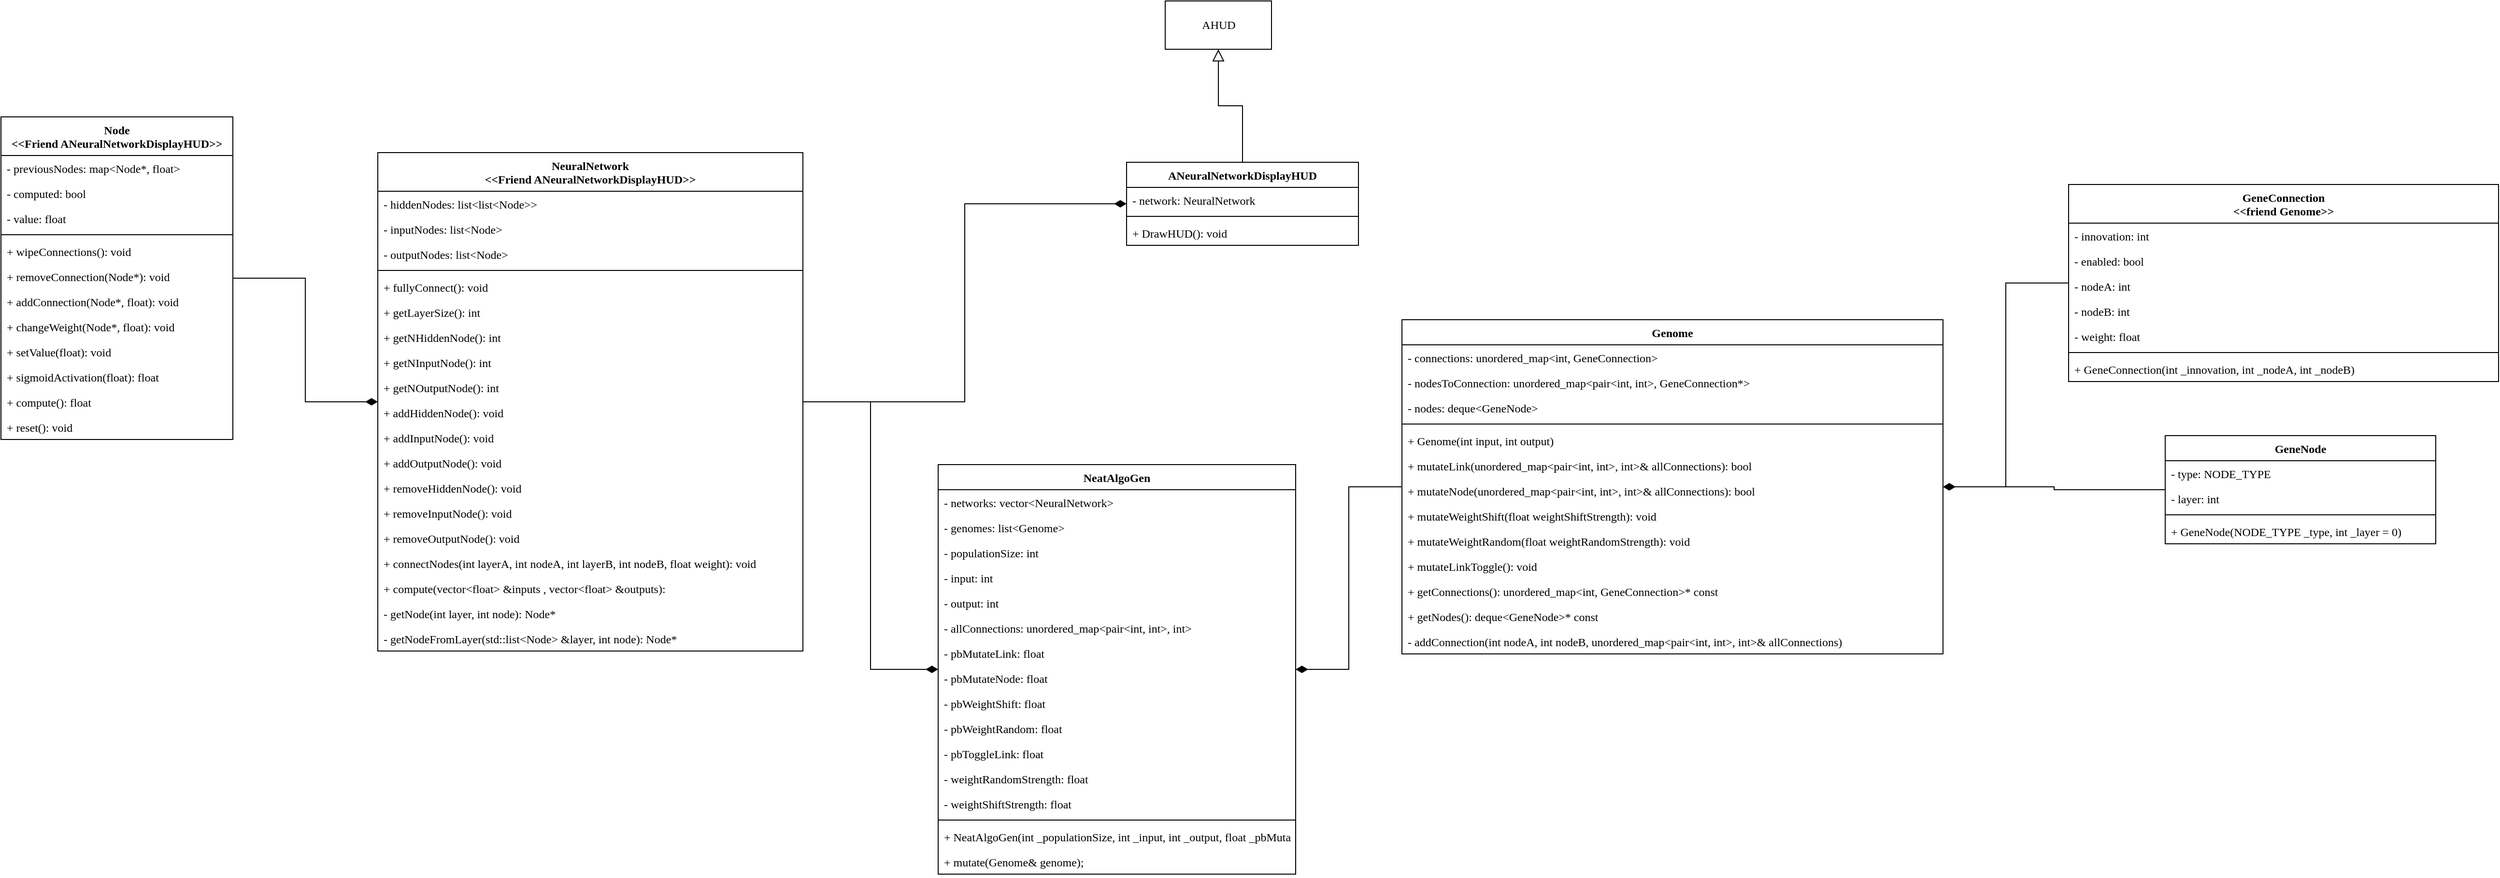 <mxfile version="20.3.0" type="device"><diagram id="WSgGE8QETpOJRl8HO7c7" name="Page-1"><mxGraphModel dx="2048" dy="764" grid="1" gridSize="10" guides="1" tooltips="1" connect="1" arrows="1" fold="1" page="1" pageScale="1" pageWidth="827" pageHeight="1169" math="0" shadow="0"><root><mxCell id="0"/><mxCell id="1" parent="0"/><mxCell id="bxSq_ZIeHMHqPIyLSi6P-27" style="edgeStyle=orthogonalEdgeStyle;rounded=0;orthogonalLoop=1;jettySize=auto;html=1;exitX=1;exitY=0.5;exitDx=0;exitDy=0;entryX=0;entryY=0.5;entryDx=0;entryDy=0;endArrow=diamondThin;endFill=1;endSize=10;fontFamily=Tahoma;fontSize=12;" parent="1" source="bxSq_ZIeHMHqPIyLSi6P-1" target="bxSq_ZIeHMHqPIyLSi6P-21" edge="1"><mxGeometry relative="1" as="geometry"/></mxCell><mxCell id="bxSq_ZIeHMHqPIyLSi6P-50" style="edgeStyle=orthogonalEdgeStyle;rounded=0;orthogonalLoop=1;jettySize=auto;html=1;exitX=1;exitY=0.5;exitDx=0;exitDy=0;entryX=0;entryY=0.5;entryDx=0;entryDy=0;endArrow=diamondThin;endFill=1;endSize=10;fontFamily=Tahoma;fontSize=12;" parent="1" source="bxSq_ZIeHMHqPIyLSi6P-1" target="bxSq_ZIeHMHqPIyLSi6P-42" edge="1"><mxGeometry relative="1" as="geometry"/></mxCell><mxCell id="bxSq_ZIeHMHqPIyLSi6P-1" value="NeuralNetwork&#10;&lt;&lt;Friend ANeuralNetworkDisplayHUD&gt;&gt;" style="swimlane;fontStyle=1;align=center;verticalAlign=top;childLayout=stackLayout;horizontal=1;startSize=40;horizontalStack=0;resizeParent=1;resizeParentMax=0;resizeLast=0;collapsible=1;marginBottom=0;fontFamily=Tahoma;fontSize=12;" parent="1" vertex="1"><mxGeometry x="-110" y="207" width="440" height="516" as="geometry"><mxRectangle x="60" y="203" width="260" height="40" as="alternateBounds"/></mxGeometry></mxCell><mxCell id="bxSq_ZIeHMHqPIyLSi6P-2" value="- hiddenNodes: list&lt;list&lt;Node&gt;&gt;" style="text;strokeColor=none;fillColor=none;align=left;verticalAlign=top;spacingLeft=4;spacingRight=4;overflow=hidden;rotatable=0;points=[[0,0.5],[1,0.5]];portConstraint=eastwest;fontFamily=Tahoma;fontSize=12;" parent="bxSq_ZIeHMHqPIyLSi6P-1" vertex="1"><mxGeometry y="40" width="440" height="26" as="geometry"/></mxCell><mxCell id="bxSq_ZIeHMHqPIyLSi6P-19" value="- inputNodes: list&lt;Node&gt;" style="text;strokeColor=none;fillColor=none;align=left;verticalAlign=top;spacingLeft=4;spacingRight=4;overflow=hidden;rotatable=0;points=[[0,0.5],[1,0.5]];portConstraint=eastwest;fontFamily=Tahoma;fontSize=12;" parent="bxSq_ZIeHMHqPIyLSi6P-1" vertex="1"><mxGeometry y="66" width="440" height="26" as="geometry"/></mxCell><mxCell id="bxSq_ZIeHMHqPIyLSi6P-20" value="- outputNodes: list&lt;Node&gt;" style="text;strokeColor=none;fillColor=none;align=left;verticalAlign=top;spacingLeft=4;spacingRight=4;overflow=hidden;rotatable=0;points=[[0,0.5],[1,0.5]];portConstraint=eastwest;fontFamily=Tahoma;fontSize=12;" parent="bxSq_ZIeHMHqPIyLSi6P-1" vertex="1"><mxGeometry y="92" width="440" height="26" as="geometry"/></mxCell><mxCell id="bxSq_ZIeHMHqPIyLSi6P-3" value="" style="line;strokeWidth=1;fillColor=none;align=left;verticalAlign=middle;spacingTop=-1;spacingLeft=3;spacingRight=3;rotatable=0;labelPosition=right;points=[];portConstraint=eastwest;fontFamily=Tahoma;fontSize=12;" parent="bxSq_ZIeHMHqPIyLSi6P-1" vertex="1"><mxGeometry y="118" width="440" height="8" as="geometry"/></mxCell><mxCell id="bxSq_ZIeHMHqPIyLSi6P-4" value="+ fullyConnect(): void" style="text;strokeColor=none;fillColor=none;align=left;verticalAlign=top;spacingLeft=4;spacingRight=4;overflow=hidden;rotatable=0;points=[[0,0.5],[1,0.5]];portConstraint=eastwest;fontFamily=Tahoma;fontSize=12;" parent="bxSq_ZIeHMHqPIyLSi6P-1" vertex="1"><mxGeometry y="126" width="440" height="26" as="geometry"/></mxCell><mxCell id="bxSq_ZIeHMHqPIyLSi6P-5" value="+ getLayerSize(): int" style="text;strokeColor=none;fillColor=none;align=left;verticalAlign=top;spacingLeft=4;spacingRight=4;overflow=hidden;rotatable=0;points=[[0,0.5],[1,0.5]];portConstraint=eastwest;fontFamily=Tahoma;fontSize=12;" parent="bxSq_ZIeHMHqPIyLSi6P-1" vertex="1"><mxGeometry y="152" width="440" height="26" as="geometry"/></mxCell><mxCell id="bxSq_ZIeHMHqPIyLSi6P-6" value="+ getNHiddenNode(): int" style="text;strokeColor=none;fillColor=none;align=left;verticalAlign=top;spacingLeft=4;spacingRight=4;overflow=hidden;rotatable=0;points=[[0,0.5],[1,0.5]];portConstraint=eastwest;fontFamily=Tahoma;fontSize=12;" parent="bxSq_ZIeHMHqPIyLSi6P-1" vertex="1"><mxGeometry y="178" width="440" height="26" as="geometry"/></mxCell><mxCell id="bxSq_ZIeHMHqPIyLSi6P-7" value="+ getNInputNode(): int" style="text;strokeColor=none;fillColor=none;align=left;verticalAlign=top;spacingLeft=4;spacingRight=4;overflow=hidden;rotatable=0;points=[[0,0.5],[1,0.5]];portConstraint=eastwest;fontFamily=Tahoma;fontSize=12;" parent="bxSq_ZIeHMHqPIyLSi6P-1" vertex="1"><mxGeometry y="204" width="440" height="26" as="geometry"/></mxCell><mxCell id="bxSq_ZIeHMHqPIyLSi6P-8" value="+ getNOutputNode(): int" style="text;strokeColor=none;fillColor=none;align=left;verticalAlign=top;spacingLeft=4;spacingRight=4;overflow=hidden;rotatable=0;points=[[0,0.5],[1,0.5]];portConstraint=eastwest;fontFamily=Tahoma;fontSize=12;" parent="bxSq_ZIeHMHqPIyLSi6P-1" vertex="1"><mxGeometry y="230" width="440" height="26" as="geometry"/></mxCell><mxCell id="bxSq_ZIeHMHqPIyLSi6P-9" value="+ addHiddenNode(): void" style="text;strokeColor=none;fillColor=none;align=left;verticalAlign=top;spacingLeft=4;spacingRight=4;overflow=hidden;rotatable=0;points=[[0,0.5],[1,0.5]];portConstraint=eastwest;fontFamily=Tahoma;fontSize=12;" parent="bxSq_ZIeHMHqPIyLSi6P-1" vertex="1"><mxGeometry y="256" width="440" height="26" as="geometry"/></mxCell><mxCell id="bxSq_ZIeHMHqPIyLSi6P-10" value="+ addInputNode(): void" style="text;strokeColor=none;fillColor=none;align=left;verticalAlign=top;spacingLeft=4;spacingRight=4;overflow=hidden;rotatable=0;points=[[0,0.5],[1,0.5]];portConstraint=eastwest;fontFamily=Tahoma;fontSize=12;" parent="bxSq_ZIeHMHqPIyLSi6P-1" vertex="1"><mxGeometry y="282" width="440" height="26" as="geometry"/></mxCell><mxCell id="bxSq_ZIeHMHqPIyLSi6P-11" value="+ addOutputNode(): void" style="text;strokeColor=none;fillColor=none;align=left;verticalAlign=top;spacingLeft=4;spacingRight=4;overflow=hidden;rotatable=0;points=[[0,0.5],[1,0.5]];portConstraint=eastwest;fontFamily=Tahoma;fontSize=12;" parent="bxSq_ZIeHMHqPIyLSi6P-1" vertex="1"><mxGeometry y="308" width="440" height="26" as="geometry"/></mxCell><mxCell id="bxSq_ZIeHMHqPIyLSi6P-12" value="+ removeHiddenNode(): void" style="text;strokeColor=none;fillColor=none;align=left;verticalAlign=top;spacingLeft=4;spacingRight=4;overflow=hidden;rotatable=0;points=[[0,0.5],[1,0.5]];portConstraint=eastwest;fontFamily=Tahoma;fontSize=12;" parent="bxSq_ZIeHMHqPIyLSi6P-1" vertex="1"><mxGeometry y="334" width="440" height="26" as="geometry"/></mxCell><mxCell id="bxSq_ZIeHMHqPIyLSi6P-13" value="+ removeInputNode(): void" style="text;strokeColor=none;fillColor=none;align=left;verticalAlign=top;spacingLeft=4;spacingRight=4;overflow=hidden;rotatable=0;points=[[0,0.5],[1,0.5]];portConstraint=eastwest;fontFamily=Tahoma;fontSize=12;" parent="bxSq_ZIeHMHqPIyLSi6P-1" vertex="1"><mxGeometry y="360" width="440" height="26" as="geometry"/></mxCell><mxCell id="bxSq_ZIeHMHqPIyLSi6P-14" value="+ removeOutputNode(): void" style="text;strokeColor=none;fillColor=none;align=left;verticalAlign=top;spacingLeft=4;spacingRight=4;overflow=hidden;rotatable=0;points=[[0,0.5],[1,0.5]];portConstraint=eastwest;fontFamily=Tahoma;fontSize=12;" parent="bxSq_ZIeHMHqPIyLSi6P-1" vertex="1"><mxGeometry y="386" width="440" height="26" as="geometry"/></mxCell><mxCell id="bxSq_ZIeHMHqPIyLSi6P-15" value="+ connectNodes(int layerA, int nodeA, int layerB, int nodeB, float weight): void" style="text;strokeColor=none;fillColor=none;align=left;verticalAlign=top;spacingLeft=4;spacingRight=4;overflow=hidden;rotatable=0;points=[[0,0.5],[1,0.5]];portConstraint=eastwest;fontFamily=Tahoma;fontSize=12;" parent="bxSq_ZIeHMHqPIyLSi6P-1" vertex="1"><mxGeometry y="412" width="440" height="26" as="geometry"/></mxCell><mxCell id="bxSq_ZIeHMHqPIyLSi6P-16" value="+ compute(vector&lt;float&gt; &amp;inputs , vector&lt;float&gt; &amp;outputs): " style="text;strokeColor=none;fillColor=none;align=left;verticalAlign=top;spacingLeft=4;spacingRight=4;overflow=hidden;rotatable=0;points=[[0,0.5],[1,0.5]];portConstraint=eastwest;fontFamily=Tahoma;fontSize=12;" parent="bxSq_ZIeHMHqPIyLSi6P-1" vertex="1"><mxGeometry y="438" width="440" height="26" as="geometry"/></mxCell><mxCell id="bxSq_ZIeHMHqPIyLSi6P-17" value="- getNode(int layer, int node): Node*" style="text;strokeColor=none;fillColor=none;align=left;verticalAlign=top;spacingLeft=4;spacingRight=4;overflow=hidden;rotatable=0;points=[[0,0.5],[1,0.5]];portConstraint=eastwest;fontFamily=Tahoma;fontSize=12;" parent="bxSq_ZIeHMHqPIyLSi6P-1" vertex="1"><mxGeometry y="464" width="440" height="26" as="geometry"/></mxCell><mxCell id="bxSq_ZIeHMHqPIyLSi6P-18" value="- getNodeFromLayer(std::list&lt;Node&gt; &amp;layer, int node): Node*" style="text;strokeColor=none;fillColor=none;align=left;verticalAlign=top;spacingLeft=4;spacingRight=4;overflow=hidden;rotatable=0;points=[[0,0.5],[1,0.5]];portConstraint=eastwest;fontFamily=Tahoma;fontSize=12;" parent="bxSq_ZIeHMHqPIyLSi6P-1" vertex="1"><mxGeometry y="490" width="440" height="26" as="geometry"/></mxCell><mxCell id="bxSq_ZIeHMHqPIyLSi6P-26" value="" style="edgeStyle=orthogonalEdgeStyle;rounded=0;orthogonalLoop=1;jettySize=auto;html=1;endArrow=block;endFill=0;endSize=10;fontFamily=Tahoma;fontSize=12;" parent="1" source="bxSq_ZIeHMHqPIyLSi6P-21" target="bxSq_ZIeHMHqPIyLSi6P-25" edge="1"><mxGeometry relative="1" as="geometry"/></mxCell><mxCell id="bxSq_ZIeHMHqPIyLSi6P-21" value="ANeuralNetworkDisplayHUD" style="swimlane;fontStyle=1;align=center;verticalAlign=top;childLayout=stackLayout;horizontal=1;startSize=26;horizontalStack=0;resizeParent=1;resizeParentMax=0;resizeLast=0;collapsible=1;marginBottom=0;fontFamily=Tahoma;fontSize=12;" parent="1" vertex="1"><mxGeometry x="665" y="217" width="240" height="86" as="geometry"><mxRectangle x="665" y="217" width="190" height="26" as="alternateBounds"/></mxGeometry></mxCell><mxCell id="bxSq_ZIeHMHqPIyLSi6P-22" value="- network: NeuralNetwork " style="text;strokeColor=none;fillColor=none;align=left;verticalAlign=top;spacingLeft=4;spacingRight=4;overflow=hidden;rotatable=0;points=[[0,0.5],[1,0.5]];portConstraint=eastwest;fontFamily=Tahoma;fontSize=12;" parent="bxSq_ZIeHMHqPIyLSi6P-21" vertex="1"><mxGeometry y="26" width="240" height="26" as="geometry"/></mxCell><mxCell id="bxSq_ZIeHMHqPIyLSi6P-23" value="" style="line;strokeWidth=1;fillColor=none;align=left;verticalAlign=middle;spacingTop=-1;spacingLeft=3;spacingRight=3;rotatable=0;labelPosition=right;points=[];portConstraint=eastwest;fontFamily=Tahoma;fontSize=12;" parent="bxSq_ZIeHMHqPIyLSi6P-21" vertex="1"><mxGeometry y="52" width="240" height="8" as="geometry"/></mxCell><mxCell id="bxSq_ZIeHMHqPIyLSi6P-24" value="+ DrawHUD(): void" style="text;strokeColor=none;fillColor=none;align=left;verticalAlign=top;spacingLeft=4;spacingRight=4;overflow=hidden;rotatable=0;points=[[0,0.5],[1,0.5]];portConstraint=eastwest;fontFamily=Tahoma;fontSize=12;" parent="bxSq_ZIeHMHqPIyLSi6P-21" vertex="1"><mxGeometry y="60" width="240" height="26" as="geometry"/></mxCell><mxCell id="bxSq_ZIeHMHqPIyLSi6P-25" value="AHUD" style="html=1;fontFamily=Tahoma;fontSize=12;" parent="1" vertex="1"><mxGeometry x="705" y="50" width="110" height="50" as="geometry"/></mxCell><mxCell id="bxSq_ZIeHMHqPIyLSi6P-41" style="edgeStyle=orthogonalEdgeStyle;rounded=0;orthogonalLoop=1;jettySize=auto;html=1;exitX=1;exitY=0.5;exitDx=0;exitDy=0;entryX=0;entryY=0.5;entryDx=0;entryDy=0;endArrow=diamondThin;endFill=1;endSize=10;fontFamily=Tahoma;fontSize=12;" parent="1" source="bxSq_ZIeHMHqPIyLSi6P-28" target="bxSq_ZIeHMHqPIyLSi6P-1" edge="1"><mxGeometry relative="1" as="geometry"/></mxCell><mxCell id="bxSq_ZIeHMHqPIyLSi6P-28" value="Node&#10;&lt;&lt;Friend ANeuralNetworkDisplayHUD&gt;&gt;" style="swimlane;fontStyle=1;align=center;verticalAlign=top;childLayout=stackLayout;horizontal=1;startSize=40;horizontalStack=0;resizeParent=1;resizeParentMax=0;resizeLast=0;collapsible=1;marginBottom=0;fontFamily=Tahoma;fontSize=12;" parent="1" vertex="1"><mxGeometry x="-500" y="170" width="240" height="334" as="geometry"><mxRectangle x="-300" y="190" width="260" height="40" as="alternateBounds"/></mxGeometry></mxCell><mxCell id="bxSq_ZIeHMHqPIyLSi6P-29" value="- previousNodes: map&lt;Node*, float&gt;" style="text;strokeColor=none;fillColor=none;align=left;verticalAlign=top;spacingLeft=4;spacingRight=4;overflow=hidden;rotatable=0;points=[[0,0.5],[1,0.5]];portConstraint=eastwest;fontFamily=Tahoma;fontSize=12;" parent="bxSq_ZIeHMHqPIyLSi6P-28" vertex="1"><mxGeometry y="40" width="240" height="26" as="geometry"/></mxCell><mxCell id="bxSq_ZIeHMHqPIyLSi6P-39" value="- computed: bool" style="text;strokeColor=none;fillColor=none;align=left;verticalAlign=top;spacingLeft=4;spacingRight=4;overflow=hidden;rotatable=0;points=[[0,0.5],[1,0.5]];portConstraint=eastwest;fontFamily=Tahoma;fontSize=12;" parent="bxSq_ZIeHMHqPIyLSi6P-28" vertex="1"><mxGeometry y="66" width="240" height="26" as="geometry"/></mxCell><mxCell id="bxSq_ZIeHMHqPIyLSi6P-40" value="- value: float" style="text;strokeColor=none;fillColor=none;align=left;verticalAlign=top;spacingLeft=4;spacingRight=4;overflow=hidden;rotatable=0;points=[[0,0.5],[1,0.5]];portConstraint=eastwest;fontFamily=Tahoma;fontSize=12;" parent="bxSq_ZIeHMHqPIyLSi6P-28" vertex="1"><mxGeometry y="92" width="240" height="26" as="geometry"/></mxCell><mxCell id="bxSq_ZIeHMHqPIyLSi6P-30" value="" style="line;strokeWidth=1;fillColor=none;align=left;verticalAlign=middle;spacingTop=-1;spacingLeft=3;spacingRight=3;rotatable=0;labelPosition=right;points=[];portConstraint=eastwest;fontFamily=Tahoma;fontSize=12;" parent="bxSq_ZIeHMHqPIyLSi6P-28" vertex="1"><mxGeometry y="118" width="240" height="8" as="geometry"/></mxCell><mxCell id="bxSq_ZIeHMHqPIyLSi6P-31" value="+ wipeConnections(): void" style="text;strokeColor=none;fillColor=none;align=left;verticalAlign=top;spacingLeft=4;spacingRight=4;overflow=hidden;rotatable=0;points=[[0,0.5],[1,0.5]];portConstraint=eastwest;fontFamily=Tahoma;fontSize=12;" parent="bxSq_ZIeHMHqPIyLSi6P-28" vertex="1"><mxGeometry y="126" width="240" height="26" as="geometry"/></mxCell><mxCell id="bxSq_ZIeHMHqPIyLSi6P-32" value="+ removeConnection(Node*): void" style="text;strokeColor=none;fillColor=none;align=left;verticalAlign=top;spacingLeft=4;spacingRight=4;overflow=hidden;rotatable=0;points=[[0,0.5],[1,0.5]];portConstraint=eastwest;fontFamily=Tahoma;fontSize=12;" parent="bxSq_ZIeHMHqPIyLSi6P-28" vertex="1"><mxGeometry y="152" width="240" height="26" as="geometry"/></mxCell><mxCell id="bxSq_ZIeHMHqPIyLSi6P-33" value="+ addConnection(Node*, float): void" style="text;strokeColor=none;fillColor=none;align=left;verticalAlign=top;spacingLeft=4;spacingRight=4;overflow=hidden;rotatable=0;points=[[0,0.5],[1,0.5]];portConstraint=eastwest;fontFamily=Tahoma;fontSize=12;" parent="bxSq_ZIeHMHqPIyLSi6P-28" vertex="1"><mxGeometry y="178" width="240" height="26" as="geometry"/></mxCell><mxCell id="bxSq_ZIeHMHqPIyLSi6P-34" value="+ changeWeight(Node*, float): void" style="text;strokeColor=none;fillColor=none;align=left;verticalAlign=top;spacingLeft=4;spacingRight=4;overflow=hidden;rotatable=0;points=[[0,0.5],[1,0.5]];portConstraint=eastwest;fontFamily=Tahoma;fontSize=12;" parent="bxSq_ZIeHMHqPIyLSi6P-28" vertex="1"><mxGeometry y="204" width="240" height="26" as="geometry"/></mxCell><mxCell id="bxSq_ZIeHMHqPIyLSi6P-35" value="+ setValue(float): void" style="text;strokeColor=none;fillColor=none;align=left;verticalAlign=top;spacingLeft=4;spacingRight=4;overflow=hidden;rotatable=0;points=[[0,0.5],[1,0.5]];portConstraint=eastwest;fontFamily=Tahoma;fontSize=12;" parent="bxSq_ZIeHMHqPIyLSi6P-28" vertex="1"><mxGeometry y="230" width="240" height="26" as="geometry"/></mxCell><mxCell id="bxSq_ZIeHMHqPIyLSi6P-36" value="+ sigmoidActivation(float): float" style="text;strokeColor=none;fillColor=none;align=left;verticalAlign=top;spacingLeft=4;spacingRight=4;overflow=hidden;rotatable=0;points=[[0,0.5],[1,0.5]];portConstraint=eastwest;fontFamily=Tahoma;fontSize=12;" parent="bxSq_ZIeHMHqPIyLSi6P-28" vertex="1"><mxGeometry y="256" width="240" height="26" as="geometry"/></mxCell><mxCell id="bxSq_ZIeHMHqPIyLSi6P-37" value="+ compute(): float" style="text;strokeColor=none;fillColor=none;align=left;verticalAlign=top;spacingLeft=4;spacingRight=4;overflow=hidden;rotatable=0;points=[[0,0.5],[1,0.5]];portConstraint=eastwest;fontFamily=Tahoma;fontSize=12;" parent="bxSq_ZIeHMHqPIyLSi6P-28" vertex="1"><mxGeometry y="282" width="240" height="26" as="geometry"/></mxCell><mxCell id="bxSq_ZIeHMHqPIyLSi6P-38" value="+ reset(): void" style="text;strokeColor=none;fillColor=none;align=left;verticalAlign=top;spacingLeft=4;spacingRight=4;overflow=hidden;rotatable=0;points=[[0,0.5],[1,0.5]];portConstraint=eastwest;fontFamily=Tahoma;fontSize=12;" parent="bxSq_ZIeHMHqPIyLSi6P-28" vertex="1"><mxGeometry y="308" width="240" height="26" as="geometry"/></mxCell><mxCell id="bxSq_ZIeHMHqPIyLSi6P-42" value="NeatAlgoGen" style="swimlane;fontStyle=1;align=center;verticalAlign=top;childLayout=stackLayout;horizontal=1;startSize=26;horizontalStack=0;resizeParent=1;resizeParentMax=0;resizeLast=0;collapsible=1;marginBottom=0;fontFamily=Tahoma;fontSize=12;" parent="1" vertex="1"><mxGeometry x="470" y="530" width="370" height="424" as="geometry"><mxRectangle x="460" y="370" width="110" height="26" as="alternateBounds"/></mxGeometry></mxCell><mxCell id="bxSq_ZIeHMHqPIyLSi6P-43" value="- networks: vector&lt;NeuralNetwork&gt;" style="text;strokeColor=none;fillColor=none;align=left;verticalAlign=top;spacingLeft=4;spacingRight=4;overflow=hidden;rotatable=0;points=[[0,0.5],[1,0.5]];portConstraint=eastwest;fontFamily=Tahoma;fontSize=12;" parent="bxSq_ZIeHMHqPIyLSi6P-42" vertex="1"><mxGeometry y="26" width="370" height="26" as="geometry"/></mxCell><mxCell id="bxSq_ZIeHMHqPIyLSi6P-46" value="- genomes: list&lt;Genome&gt;" style="text;strokeColor=none;fillColor=none;align=left;verticalAlign=top;spacingLeft=4;spacingRight=4;overflow=hidden;rotatable=0;points=[[0,0.5],[1,0.5]];portConstraint=eastwest;fontFamily=Tahoma;fontSize=12;" parent="bxSq_ZIeHMHqPIyLSi6P-42" vertex="1"><mxGeometry y="52" width="370" height="26" as="geometry"/></mxCell><mxCell id="bxSq_ZIeHMHqPIyLSi6P-47" value="- populationSize: int" style="text;strokeColor=none;fillColor=none;align=left;verticalAlign=top;spacingLeft=4;spacingRight=4;overflow=hidden;rotatable=0;points=[[0,0.5],[1,0.5]];portConstraint=eastwest;fontFamily=Tahoma;fontSize=12;" parent="bxSq_ZIeHMHqPIyLSi6P-42" vertex="1"><mxGeometry y="78" width="370" height="26" as="geometry"/></mxCell><mxCell id="bxSq_ZIeHMHqPIyLSi6P-48" value="- input: int" style="text;strokeColor=none;fillColor=none;align=left;verticalAlign=top;spacingLeft=4;spacingRight=4;overflow=hidden;rotatable=0;points=[[0,0.5],[1,0.5]];portConstraint=eastwest;fontFamily=Tahoma;fontSize=12;" parent="bxSq_ZIeHMHqPIyLSi6P-42" vertex="1"><mxGeometry y="104" width="370" height="26" as="geometry"/></mxCell><mxCell id="bxSq_ZIeHMHqPIyLSi6P-49" value="- output: int" style="text;strokeColor=none;fillColor=none;align=left;verticalAlign=top;spacingLeft=4;spacingRight=4;overflow=hidden;rotatable=0;points=[[0,0.5],[1,0.5]];portConstraint=eastwest;fontFamily=Tahoma;fontSize=12;" parent="bxSq_ZIeHMHqPIyLSi6P-42" vertex="1"><mxGeometry y="130" width="370" height="26" as="geometry"/></mxCell><mxCell id="epjT_9C1XHrGTIu-Kdf--7" value="- allConnections: unordered_map&lt;pair&lt;int, int&gt;, int&gt;" style="text;strokeColor=none;fillColor=none;align=left;verticalAlign=top;spacingLeft=4;spacingRight=4;overflow=hidden;rotatable=0;points=[[0,0.5],[1,0.5]];portConstraint=eastwest;fontFamily=Tahoma;fontSize=12;" vertex="1" parent="bxSq_ZIeHMHqPIyLSi6P-42"><mxGeometry y="156" width="370" height="26" as="geometry"/></mxCell><mxCell id="epjT_9C1XHrGTIu-Kdf--9" value="- pbMutateLink: float" style="text;strokeColor=none;fillColor=none;align=left;verticalAlign=top;spacingLeft=4;spacingRight=4;overflow=hidden;rotatable=0;points=[[0,0.5],[1,0.5]];portConstraint=eastwest;fontFamily=Tahoma;fontSize=12;" vertex="1" parent="bxSq_ZIeHMHqPIyLSi6P-42"><mxGeometry y="182" width="370" height="26" as="geometry"/></mxCell><mxCell id="epjT_9C1XHrGTIu-Kdf--10" value="- pbMutateNode: float" style="text;strokeColor=none;fillColor=none;align=left;verticalAlign=top;spacingLeft=4;spacingRight=4;overflow=hidden;rotatable=0;points=[[0,0.5],[1,0.5]];portConstraint=eastwest;fontFamily=Tahoma;fontSize=12;" vertex="1" parent="bxSq_ZIeHMHqPIyLSi6P-42"><mxGeometry y="208" width="370" height="26" as="geometry"/></mxCell><mxCell id="epjT_9C1XHrGTIu-Kdf--11" value="- pbWeightShift: float" style="text;strokeColor=none;fillColor=none;align=left;verticalAlign=top;spacingLeft=4;spacingRight=4;overflow=hidden;rotatable=0;points=[[0,0.5],[1,0.5]];portConstraint=eastwest;fontFamily=Tahoma;fontSize=12;" vertex="1" parent="bxSq_ZIeHMHqPIyLSi6P-42"><mxGeometry y="234" width="370" height="26" as="geometry"/></mxCell><mxCell id="epjT_9C1XHrGTIu-Kdf--12" value="- pbWeightRandom: float" style="text;strokeColor=none;fillColor=none;align=left;verticalAlign=top;spacingLeft=4;spacingRight=4;overflow=hidden;rotatable=0;points=[[0,0.5],[1,0.5]];portConstraint=eastwest;fontFamily=Tahoma;fontSize=12;" vertex="1" parent="bxSq_ZIeHMHqPIyLSi6P-42"><mxGeometry y="260" width="370" height="26" as="geometry"/></mxCell><mxCell id="epjT_9C1XHrGTIu-Kdf--13" value="- pbToggleLink: float" style="text;strokeColor=none;fillColor=none;align=left;verticalAlign=top;spacingLeft=4;spacingRight=4;overflow=hidden;rotatable=0;points=[[0,0.5],[1,0.5]];portConstraint=eastwest;fontFamily=Tahoma;fontSize=12;" vertex="1" parent="bxSq_ZIeHMHqPIyLSi6P-42"><mxGeometry y="286" width="370" height="26" as="geometry"/></mxCell><mxCell id="epjT_9C1XHrGTIu-Kdf--14" value="- weightRandomStrength: float" style="text;strokeColor=none;fillColor=none;align=left;verticalAlign=top;spacingLeft=4;spacingRight=4;overflow=hidden;rotatable=0;points=[[0,0.5],[1,0.5]];portConstraint=eastwest;fontFamily=Tahoma;fontSize=12;" vertex="1" parent="bxSq_ZIeHMHqPIyLSi6P-42"><mxGeometry y="312" width="370" height="26" as="geometry"/></mxCell><mxCell id="epjT_9C1XHrGTIu-Kdf--15" value="- weightShiftStrength: float" style="text;strokeColor=none;fillColor=none;align=left;verticalAlign=top;spacingLeft=4;spacingRight=4;overflow=hidden;rotatable=0;points=[[0,0.5],[1,0.5]];portConstraint=eastwest;fontFamily=Tahoma;fontSize=12;" vertex="1" parent="bxSq_ZIeHMHqPIyLSi6P-42"><mxGeometry y="338" width="370" height="26" as="geometry"/></mxCell><mxCell id="bxSq_ZIeHMHqPIyLSi6P-44" value="" style="line;strokeWidth=1;fillColor=none;align=left;verticalAlign=middle;spacingTop=-1;spacingLeft=3;spacingRight=3;rotatable=0;labelPosition=right;points=[];portConstraint=eastwest;fontFamily=Tahoma;fontSize=12;" parent="bxSq_ZIeHMHqPIyLSi6P-42" vertex="1"><mxGeometry y="364" width="370" height="8" as="geometry"/></mxCell><mxCell id="bxSq_ZIeHMHqPIyLSi6P-45" value="+ NeatAlgoGen(int _populationSize, int _input, int _output, float _pbMutateLink, float _pbMutateNode, float _pbWeightShift, float _pbWeightRandom, float _pbToggleLink, float _weightShiftStrength, float _weightRandomStrength)" style="text;strokeColor=none;fillColor=none;align=left;verticalAlign=top;spacingLeft=4;spacingRight=4;overflow=hidden;rotatable=0;points=[[0,0.5],[1,0.5]];portConstraint=eastwest;fontFamily=Tahoma;fontSize=12;" parent="bxSq_ZIeHMHqPIyLSi6P-42" vertex="1"><mxGeometry y="372" width="370" height="26" as="geometry"/></mxCell><mxCell id="epjT_9C1XHrGTIu-Kdf--16" value="+ mutate(Genome&amp; genome);" style="text;strokeColor=none;fillColor=none;align=left;verticalAlign=top;spacingLeft=4;spacingRight=4;overflow=hidden;rotatable=0;points=[[0,0.5],[1,0.5]];portConstraint=eastwest;fontFamily=Tahoma;fontSize=12;" vertex="1" parent="bxSq_ZIeHMHqPIyLSi6P-42"><mxGeometry y="398" width="370" height="26" as="geometry"/></mxCell><mxCell id="bxSq_ZIeHMHqPIyLSi6P-60" style="edgeStyle=orthogonalEdgeStyle;rounded=0;orthogonalLoop=1;jettySize=auto;html=1;exitX=0;exitY=0.5;exitDx=0;exitDy=0;endArrow=diamondThin;endFill=1;endSize=10;fontFamily=Tahoma;fontSize=12;" parent="1" source="bxSq_ZIeHMHqPIyLSi6P-51" target="bxSq_ZIeHMHqPIyLSi6P-42" edge="1"><mxGeometry relative="1" as="geometry"/></mxCell><mxCell id="bxSq_ZIeHMHqPIyLSi6P-51" value="Genome" style="swimlane;fontStyle=1;align=center;verticalAlign=top;childLayout=stackLayout;horizontal=1;startSize=26;horizontalStack=0;resizeParent=1;resizeParentMax=0;resizeLast=0;collapsible=1;marginBottom=0;fontFamily=Tahoma;fontSize=12;" parent="1" vertex="1"><mxGeometry x="950" y="380" width="560" height="346" as="geometry"><mxRectangle x="990" y="380" width="80" height="26" as="alternateBounds"/></mxGeometry></mxCell><mxCell id="bxSq_ZIeHMHqPIyLSi6P-52" value="- connections: unordered_map&lt;int, GeneConnection&gt;" style="text;strokeColor=none;fillColor=none;align=left;verticalAlign=top;spacingLeft=4;spacingRight=4;overflow=hidden;rotatable=0;points=[[0,0.5],[1,0.5]];portConstraint=eastwest;fontFamily=Tahoma;fontSize=12;" parent="bxSq_ZIeHMHqPIyLSi6P-51" vertex="1"><mxGeometry y="26" width="560" height="26" as="geometry"/></mxCell><mxCell id="bxSq_ZIeHMHqPIyLSi6P-55" value="- nodesToConnection: unordered_map&lt;pair&lt;int, int&gt;, GeneConnection*&gt;" style="text;strokeColor=none;fillColor=none;align=left;verticalAlign=top;spacingLeft=4;spacingRight=4;overflow=hidden;rotatable=0;points=[[0,0.5],[1,0.5]];portConstraint=eastwest;fontFamily=Tahoma;fontSize=12;" parent="bxSq_ZIeHMHqPIyLSi6P-51" vertex="1"><mxGeometry y="52" width="560" height="26" as="geometry"/></mxCell><mxCell id="epjT_9C1XHrGTIu-Kdf--2" value="- nodes: deque&lt;GeneNode&gt;" style="text;strokeColor=none;fillColor=none;align=left;verticalAlign=top;spacingLeft=4;spacingRight=4;overflow=hidden;rotatable=0;points=[[0,0.5],[1,0.5]];portConstraint=eastwest;fontFamily=Tahoma;fontSize=12;" vertex="1" parent="bxSq_ZIeHMHqPIyLSi6P-51"><mxGeometry y="78" width="560" height="26" as="geometry"/></mxCell><mxCell id="bxSq_ZIeHMHqPIyLSi6P-53" value="" style="line;strokeWidth=1;fillColor=none;align=left;verticalAlign=middle;spacingTop=-1;spacingLeft=3;spacingRight=3;rotatable=0;labelPosition=right;points=[];portConstraint=eastwest;fontFamily=Tahoma;fontSize=12;" parent="bxSq_ZIeHMHqPIyLSi6P-51" vertex="1"><mxGeometry y="104" width="560" height="8" as="geometry"/></mxCell><mxCell id="bxSq_ZIeHMHqPIyLSi6P-54" value="+ Genome(int input, int output)" style="text;strokeColor=none;fillColor=none;align=left;verticalAlign=top;spacingLeft=4;spacingRight=4;overflow=hidden;rotatable=0;points=[[0,0.5],[1,0.5]];portConstraint=eastwest;fontFamily=Tahoma;fontSize=12;" parent="bxSq_ZIeHMHqPIyLSi6P-51" vertex="1"><mxGeometry y="112" width="560" height="26" as="geometry"/></mxCell><mxCell id="bxSq_ZIeHMHqPIyLSi6P-56" value="+ mutateLink(unordered_map&lt;pair&lt;int, int&gt;, int&gt;&amp; allConnections): bool" style="text;strokeColor=none;fillColor=none;align=left;verticalAlign=top;spacingLeft=4;spacingRight=4;overflow=hidden;rotatable=0;points=[[0,0.5],[1,0.5]];portConstraint=eastwest;fontFamily=Tahoma;fontSize=12;" parent="bxSq_ZIeHMHqPIyLSi6P-51" vertex="1"><mxGeometry y="138" width="560" height="26" as="geometry"/></mxCell><mxCell id="bxSq_ZIeHMHqPIyLSi6P-57" value="+ mutateNode(unordered_map&lt;pair&lt;int, int&gt;, int&gt;&amp; allConnections): bool" style="text;strokeColor=none;fillColor=none;align=left;verticalAlign=top;spacingLeft=4;spacingRight=4;overflow=hidden;rotatable=0;points=[[0,0.5],[1,0.5]];portConstraint=eastwest;fontFamily=Tahoma;fontSize=12;" parent="bxSq_ZIeHMHqPIyLSi6P-51" vertex="1"><mxGeometry y="164" width="560" height="26" as="geometry"/></mxCell><mxCell id="bxSq_ZIeHMHqPIyLSi6P-58" value="+ mutateWeightShift(float weightShiftStrength): void" style="text;strokeColor=none;fillColor=none;align=left;verticalAlign=top;spacingLeft=4;spacingRight=4;overflow=hidden;rotatable=0;points=[[0,0.5],[1,0.5]];portConstraint=eastwest;fontFamily=Tahoma;fontSize=12;" parent="bxSq_ZIeHMHqPIyLSi6P-51" vertex="1"><mxGeometry y="190" width="560" height="26" as="geometry"/></mxCell><mxCell id="bxSq_ZIeHMHqPIyLSi6P-59" value="+ mutateWeightRandom(float weightRandomStrength): void" style="text;strokeColor=none;fillColor=none;align=left;verticalAlign=top;spacingLeft=4;spacingRight=4;overflow=hidden;rotatable=0;points=[[0,0.5],[1,0.5]];portConstraint=eastwest;fontFamily=Tahoma;fontSize=12;" parent="bxSq_ZIeHMHqPIyLSi6P-51" vertex="1"><mxGeometry y="216" width="560" height="26" as="geometry"/></mxCell><mxCell id="epjT_9C1XHrGTIu-Kdf--3" value="+ mutateLinkToggle(): void" style="text;strokeColor=none;fillColor=none;align=left;verticalAlign=top;spacingLeft=4;spacingRight=4;overflow=hidden;rotatable=0;points=[[0,0.5],[1,0.5]];portConstraint=eastwest;fontFamily=Tahoma;fontSize=12;" vertex="1" parent="bxSq_ZIeHMHqPIyLSi6P-51"><mxGeometry y="242" width="560" height="26" as="geometry"/></mxCell><mxCell id="epjT_9C1XHrGTIu-Kdf--4" value="+ getConnections(): unordered_map&lt;int, GeneConnection&gt;* const" style="text;strokeColor=none;fillColor=none;align=left;verticalAlign=top;spacingLeft=4;spacingRight=4;overflow=hidden;rotatable=0;points=[[0,0.5],[1,0.5]];portConstraint=eastwest;fontFamily=Tahoma;fontSize=12;" vertex="1" parent="bxSq_ZIeHMHqPIyLSi6P-51"><mxGeometry y="268" width="560" height="26" as="geometry"/></mxCell><mxCell id="epjT_9C1XHrGTIu-Kdf--5" value="+ getNodes(): deque&lt;GeneNode&gt;* const" style="text;strokeColor=none;fillColor=none;align=left;verticalAlign=top;spacingLeft=4;spacingRight=4;overflow=hidden;rotatable=0;points=[[0,0.5],[1,0.5]];portConstraint=eastwest;fontFamily=Tahoma;fontSize=12;" vertex="1" parent="bxSq_ZIeHMHqPIyLSi6P-51"><mxGeometry y="294" width="560" height="26" as="geometry"/></mxCell><mxCell id="epjT_9C1XHrGTIu-Kdf--6" value="- addConnection(int nodeA, int nodeB, unordered_map&lt;pair&lt;int, int&gt;, int&gt;&amp; allConnections)" style="text;strokeColor=none;fillColor=none;align=left;verticalAlign=top;spacingLeft=4;spacingRight=4;overflow=hidden;rotatable=0;points=[[0,0.5],[1,0.5]];portConstraint=eastwest;fontFamily=Tahoma;fontSize=12;" vertex="1" parent="bxSq_ZIeHMHqPIyLSi6P-51"><mxGeometry y="320" width="560" height="26" as="geometry"/></mxCell><mxCell id="bxSq_ZIeHMHqPIyLSi6P-69" style="edgeStyle=orthogonalEdgeStyle;rounded=0;orthogonalLoop=1;jettySize=auto;html=1;exitX=0;exitY=0.5;exitDx=0;exitDy=0;endArrow=diamondThin;endFill=1;endSize=10;fontFamily=Tahoma;fontSize=12;" parent="1" source="bxSq_ZIeHMHqPIyLSi6P-61" target="bxSq_ZIeHMHqPIyLSi6P-51" edge="1"><mxGeometry relative="1" as="geometry"/></mxCell><mxCell id="bxSq_ZIeHMHqPIyLSi6P-61" value="GeneConnection&#10;&lt;&lt;friend Genome&gt;&gt;" style="swimlane;fontStyle=1;align=center;verticalAlign=top;childLayout=stackLayout;horizontal=1;startSize=40;horizontalStack=0;resizeParent=1;resizeParentMax=0;resizeLast=0;collapsible=1;marginBottom=0;fontFamily=Tahoma;fontSize=12;" parent="1" vertex="1"><mxGeometry x="1640" y="240" width="445" height="204" as="geometry"><mxRectangle x="1440" y="360" width="150" height="40" as="alternateBounds"/></mxGeometry></mxCell><mxCell id="bxSq_ZIeHMHqPIyLSi6P-62" value="- innovation: int" style="text;strokeColor=none;fillColor=none;align=left;verticalAlign=top;spacingLeft=4;spacingRight=4;overflow=hidden;rotatable=0;points=[[0,0.5],[1,0.5]];portConstraint=eastwest;fontFamily=Tahoma;fontSize=12;" parent="bxSq_ZIeHMHqPIyLSi6P-61" vertex="1"><mxGeometry y="40" width="445" height="26" as="geometry"/></mxCell><mxCell id="bxSq_ZIeHMHqPIyLSi6P-65" value="- enabled: bool" style="text;strokeColor=none;fillColor=none;align=left;verticalAlign=top;spacingLeft=4;spacingRight=4;overflow=hidden;rotatable=0;points=[[0,0.5],[1,0.5]];portConstraint=eastwest;fontFamily=Tahoma;fontSize=12;" parent="bxSq_ZIeHMHqPIyLSi6P-61" vertex="1"><mxGeometry y="66" width="445" height="26" as="geometry"/></mxCell><mxCell id="bxSq_ZIeHMHqPIyLSi6P-66" value="- nodeA: int" style="text;strokeColor=none;fillColor=none;align=left;verticalAlign=top;spacingLeft=4;spacingRight=4;overflow=hidden;rotatable=0;points=[[0,0.5],[1,0.5]];portConstraint=eastwest;fontFamily=Tahoma;fontSize=12;" parent="bxSq_ZIeHMHqPIyLSi6P-61" vertex="1"><mxGeometry y="92" width="445" height="26" as="geometry"/></mxCell><mxCell id="bxSq_ZIeHMHqPIyLSi6P-67" value="- nodeB: int" style="text;strokeColor=none;fillColor=none;align=left;verticalAlign=top;spacingLeft=4;spacingRight=4;overflow=hidden;rotatable=0;points=[[0,0.5],[1,0.5]];portConstraint=eastwest;fontFamily=Tahoma;fontSize=12;" parent="bxSq_ZIeHMHqPIyLSi6P-61" vertex="1"><mxGeometry y="118" width="445" height="26" as="geometry"/></mxCell><mxCell id="epjT_9C1XHrGTIu-Kdf--1" value="- weight: float" style="text;strokeColor=none;fillColor=none;align=left;verticalAlign=top;spacingLeft=4;spacingRight=4;overflow=hidden;rotatable=0;points=[[0,0.5],[1,0.5]];portConstraint=eastwest;fontFamily=Tahoma;fontSize=12;" vertex="1" parent="bxSq_ZIeHMHqPIyLSi6P-61"><mxGeometry y="144" width="445" height="26" as="geometry"/></mxCell><mxCell id="bxSq_ZIeHMHqPIyLSi6P-63" value="" style="line;strokeWidth=1;fillColor=none;align=left;verticalAlign=middle;spacingTop=-1;spacingLeft=3;spacingRight=3;rotatable=0;labelPosition=right;points=[];portConstraint=eastwest;fontFamily=Tahoma;fontSize=12;" parent="bxSq_ZIeHMHqPIyLSi6P-61" vertex="1"><mxGeometry y="170" width="445" height="8" as="geometry"/></mxCell><mxCell id="bxSq_ZIeHMHqPIyLSi6P-64" value="+ GeneConnection(int _innovation, int _nodeA, int _nodeB)" style="text;strokeColor=none;fillColor=none;align=left;verticalAlign=top;spacingLeft=4;spacingRight=4;overflow=hidden;rotatable=0;points=[[0,0.5],[1,0.5]];portConstraint=eastwest;fontFamily=Tahoma;fontSize=12;" parent="bxSq_ZIeHMHqPIyLSi6P-61" vertex="1"><mxGeometry y="178" width="445" height="26" as="geometry"/></mxCell><mxCell id="bxSq_ZIeHMHqPIyLSi6P-75" style="edgeStyle=orthogonalEdgeStyle;rounded=0;orthogonalLoop=1;jettySize=auto;html=1;exitX=0;exitY=0.5;exitDx=0;exitDy=0;endArrow=diamondThin;endFill=1;endSize=10;fontFamily=Tahoma;fontSize=12;" parent="1" source="bxSq_ZIeHMHqPIyLSi6P-70" target="bxSq_ZIeHMHqPIyLSi6P-51" edge="1"><mxGeometry relative="1" as="geometry"/></mxCell><mxCell id="bxSq_ZIeHMHqPIyLSi6P-70" value="GeneNode" style="swimlane;fontStyle=1;align=center;verticalAlign=top;childLayout=stackLayout;horizontal=1;startSize=26;horizontalStack=0;resizeParent=1;resizeParentMax=0;resizeLast=0;collapsible=1;marginBottom=0;fontFamily=Tahoma;fontSize=12;" parent="1" vertex="1"><mxGeometry x="1740" y="500" width="280" height="112" as="geometry"><mxRectangle x="1490" y="490" width="90" height="26" as="alternateBounds"/></mxGeometry></mxCell><mxCell id="bxSq_ZIeHMHqPIyLSi6P-71" value="- type: NODE_TYPE" style="text;strokeColor=none;fillColor=none;align=left;verticalAlign=top;spacingLeft=4;spacingRight=4;overflow=hidden;rotatable=0;points=[[0,0.5],[1,0.5]];portConstraint=eastwest;fontFamily=Tahoma;fontSize=12;" parent="bxSq_ZIeHMHqPIyLSi6P-70" vertex="1"><mxGeometry y="26" width="280" height="26" as="geometry"/></mxCell><mxCell id="bxSq_ZIeHMHqPIyLSi6P-74" value="- layer: int" style="text;strokeColor=none;fillColor=none;align=left;verticalAlign=top;spacingLeft=4;spacingRight=4;overflow=hidden;rotatable=0;points=[[0,0.5],[1,0.5]];portConstraint=eastwest;fontFamily=Tahoma;fontSize=12;" parent="bxSq_ZIeHMHqPIyLSi6P-70" vertex="1"><mxGeometry y="52" width="280" height="26" as="geometry"/></mxCell><mxCell id="bxSq_ZIeHMHqPIyLSi6P-72" value="" style="line;strokeWidth=1;fillColor=none;align=left;verticalAlign=middle;spacingTop=-1;spacingLeft=3;spacingRight=3;rotatable=0;labelPosition=right;points=[];portConstraint=eastwest;fontFamily=Tahoma;fontSize=12;" parent="bxSq_ZIeHMHqPIyLSi6P-70" vertex="1"><mxGeometry y="78" width="280" height="8" as="geometry"/></mxCell><mxCell id="bxSq_ZIeHMHqPIyLSi6P-73" value="+ GeneNode(NODE_TYPE _type, int _layer = 0)" style="text;strokeColor=none;fillColor=none;align=left;verticalAlign=top;spacingLeft=4;spacingRight=4;overflow=hidden;rotatable=0;points=[[0,0.5],[1,0.5]];portConstraint=eastwest;fontFamily=Tahoma;fontSize=12;" parent="bxSq_ZIeHMHqPIyLSi6P-70" vertex="1"><mxGeometry y="86" width="280" height="26" as="geometry"/></mxCell></root></mxGraphModel></diagram></mxfile>